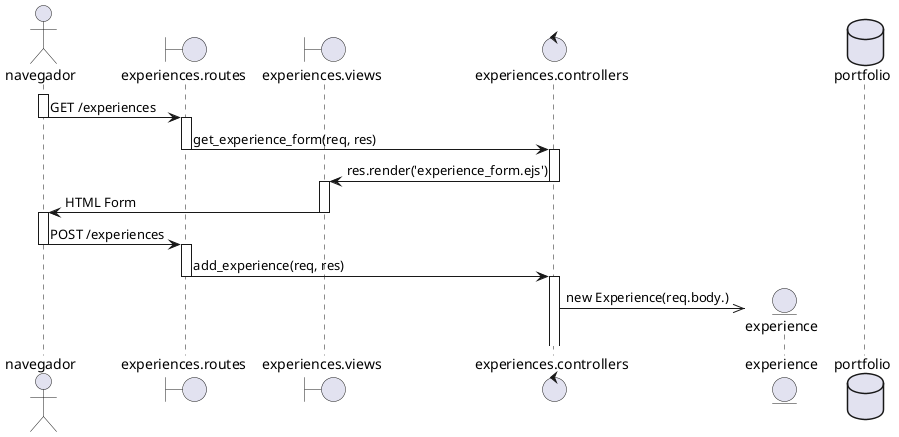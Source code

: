 @startuml

actor navegador as nav
boundary "experiences.routes" as routes
boundary "experiences.views" as view
control "experiences.controllers" as controller


activate nav
nav -> routes: GET /experiences
deactivate nav

activate routes
routes -> controller: get_experience_form(req, res)
deactivate routes

activate controller
controller -> view: res.render('experience_form.ejs')
deactivate controller

activate view
view -> nav: HTML Form
deactivate view

activate nav
nav -> routes: POST /experiences
deactivate nav

activate routes
routes -> controller: add_experience(req, res)
deactivate routes

activate controller
create entity experience
controller ->> experience: new Experience(req.body.)

database portfolio as db

@enduml
